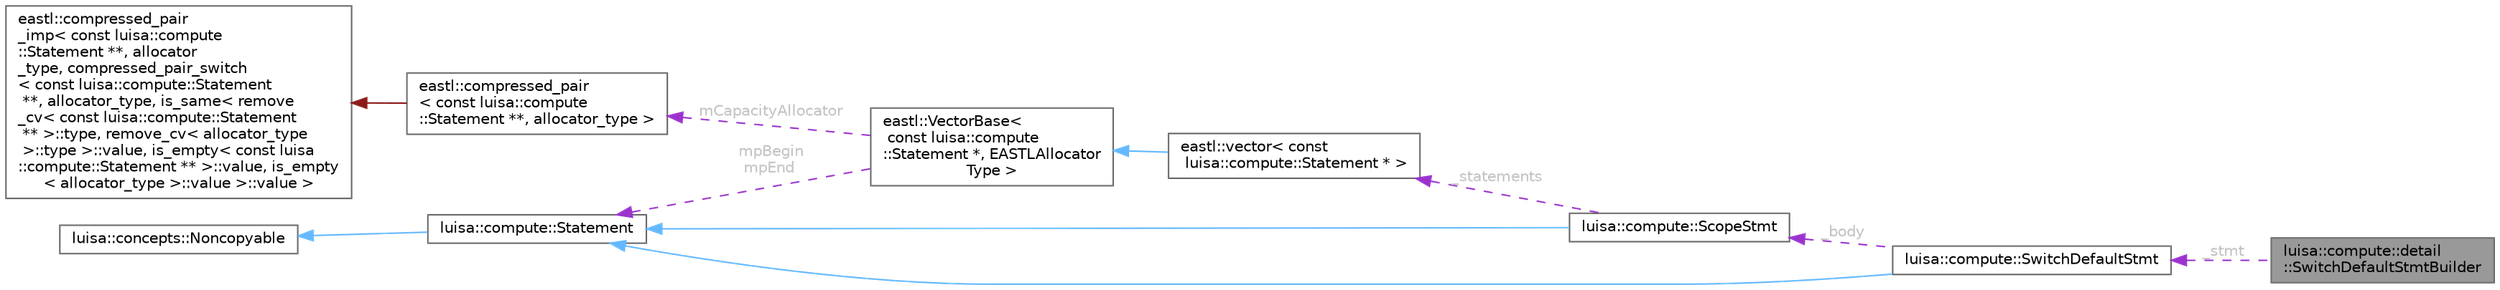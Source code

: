 digraph "luisa::compute::detail::SwitchDefaultStmtBuilder"
{
 // LATEX_PDF_SIZE
  bgcolor="transparent";
  edge [fontname=Helvetica,fontsize=10,labelfontname=Helvetica,labelfontsize=10];
  node [fontname=Helvetica,fontsize=10,shape=box,height=0.2,width=0.4];
  rankdir="LR";
  Node1 [id="Node000001",label="luisa::compute::detail\l::SwitchDefaultStmtBuilder",height=0.2,width=0.4,color="gray40", fillcolor="grey60", style="filled", fontcolor="black",tooltip="Build default statement of switch"];
  Node2 -> Node1 [id="edge11_Node000001_Node000002",dir="back",color="darkorchid3",style="dashed",tooltip=" ",label=" _stmt",fontcolor="grey" ];
  Node2 [id="Node000002",label="luisa::compute::SwitchDefaultStmt",height=0.2,width=0.4,color="gray40", fillcolor="white", style="filled",URL="$classluisa_1_1compute_1_1_switch_default_stmt.html",tooltip="Default statement of switch"];
  Node3 -> Node2 [id="edge12_Node000002_Node000003",dir="back",color="steelblue1",style="solid",tooltip=" "];
  Node3 [id="Node000003",label="luisa::compute::Statement",height=0.2,width=0.4,color="gray40", fillcolor="white", style="filled",URL="$classluisa_1_1compute_1_1_statement.html",tooltip="Base statement class"];
  Node4 -> Node3 [id="edge13_Node000003_Node000004",dir="back",color="steelblue1",style="solid",tooltip=" "];
  Node4 [id="Node000004",label="luisa::concepts::Noncopyable",height=0.2,width=0.4,color="gray40", fillcolor="white", style="filled",URL="$structluisa_1_1concepts_1_1_noncopyable.html",tooltip=" "];
  Node5 -> Node2 [id="edge14_Node000002_Node000005",dir="back",color="darkorchid3",style="dashed",tooltip=" ",label=" _body",fontcolor="grey" ];
  Node5 [id="Node000005",label="luisa::compute::ScopeStmt",height=0.2,width=0.4,color="gray40", fillcolor="white", style="filled",URL="$classluisa_1_1compute_1_1_scope_stmt.html",tooltip="Scope statement"];
  Node3 -> Node5 [id="edge15_Node000005_Node000003",dir="back",color="steelblue1",style="solid",tooltip=" "];
  Node6 -> Node5 [id="edge16_Node000005_Node000006",dir="back",color="darkorchid3",style="dashed",tooltip=" ",label=" _statements",fontcolor="grey" ];
  Node6 [id="Node000006",label="eastl::vector\< const\l luisa::compute::Statement * \>",height=0.2,width=0.4,color="gray40", fillcolor="white", style="filled",URL="$classeastl_1_1vector.html",tooltip=" "];
  Node7 -> Node6 [id="edge17_Node000006_Node000007",dir="back",color="steelblue1",style="solid",tooltip=" "];
  Node7 [id="Node000007",label="eastl::VectorBase\<\l const luisa::compute\l::Statement *, EASTLAllocator\lType \>",height=0.2,width=0.4,color="gray40", fillcolor="white", style="filled",URL="$structeastl_1_1_vector_base.html",tooltip=" "];
  Node3 -> Node7 [id="edge18_Node000007_Node000003",dir="back",color="darkorchid3",style="dashed",tooltip=" ",label=" mpBegin\nmpEnd",fontcolor="grey" ];
  Node8 -> Node7 [id="edge19_Node000007_Node000008",dir="back",color="darkorchid3",style="dashed",tooltip=" ",label=" mCapacityAllocator",fontcolor="grey" ];
  Node8 [id="Node000008",label="eastl::compressed_pair\l\< const luisa::compute\l::Statement **, allocator_type \>",height=0.2,width=0.4,color="gray40", fillcolor="white", style="filled",URL="$classeastl_1_1compressed__pair.html",tooltip=" "];
  Node9 -> Node8 [id="edge20_Node000008_Node000009",dir="back",color="firebrick4",style="solid",tooltip=" "];
  Node9 [id="Node000009",label="eastl::compressed_pair\l_imp\< const luisa::compute\l::Statement **, allocator\l_type, compressed_pair_switch\l\< const luisa::compute::Statement\l **, allocator_type, is_same\< remove\l_cv\< const luisa::compute::Statement\l ** \>::type, remove_cv\< allocator_type\l \>::type \>::value, is_empty\< const luisa\l::compute::Statement ** \>::value, is_empty\l\< allocator_type \>::value \>::value \>",height=0.2,width=0.4,color="gray40", fillcolor="white", style="filled",URL="$classeastl_1_1compressed__pair__imp.html",tooltip=" "];
}
